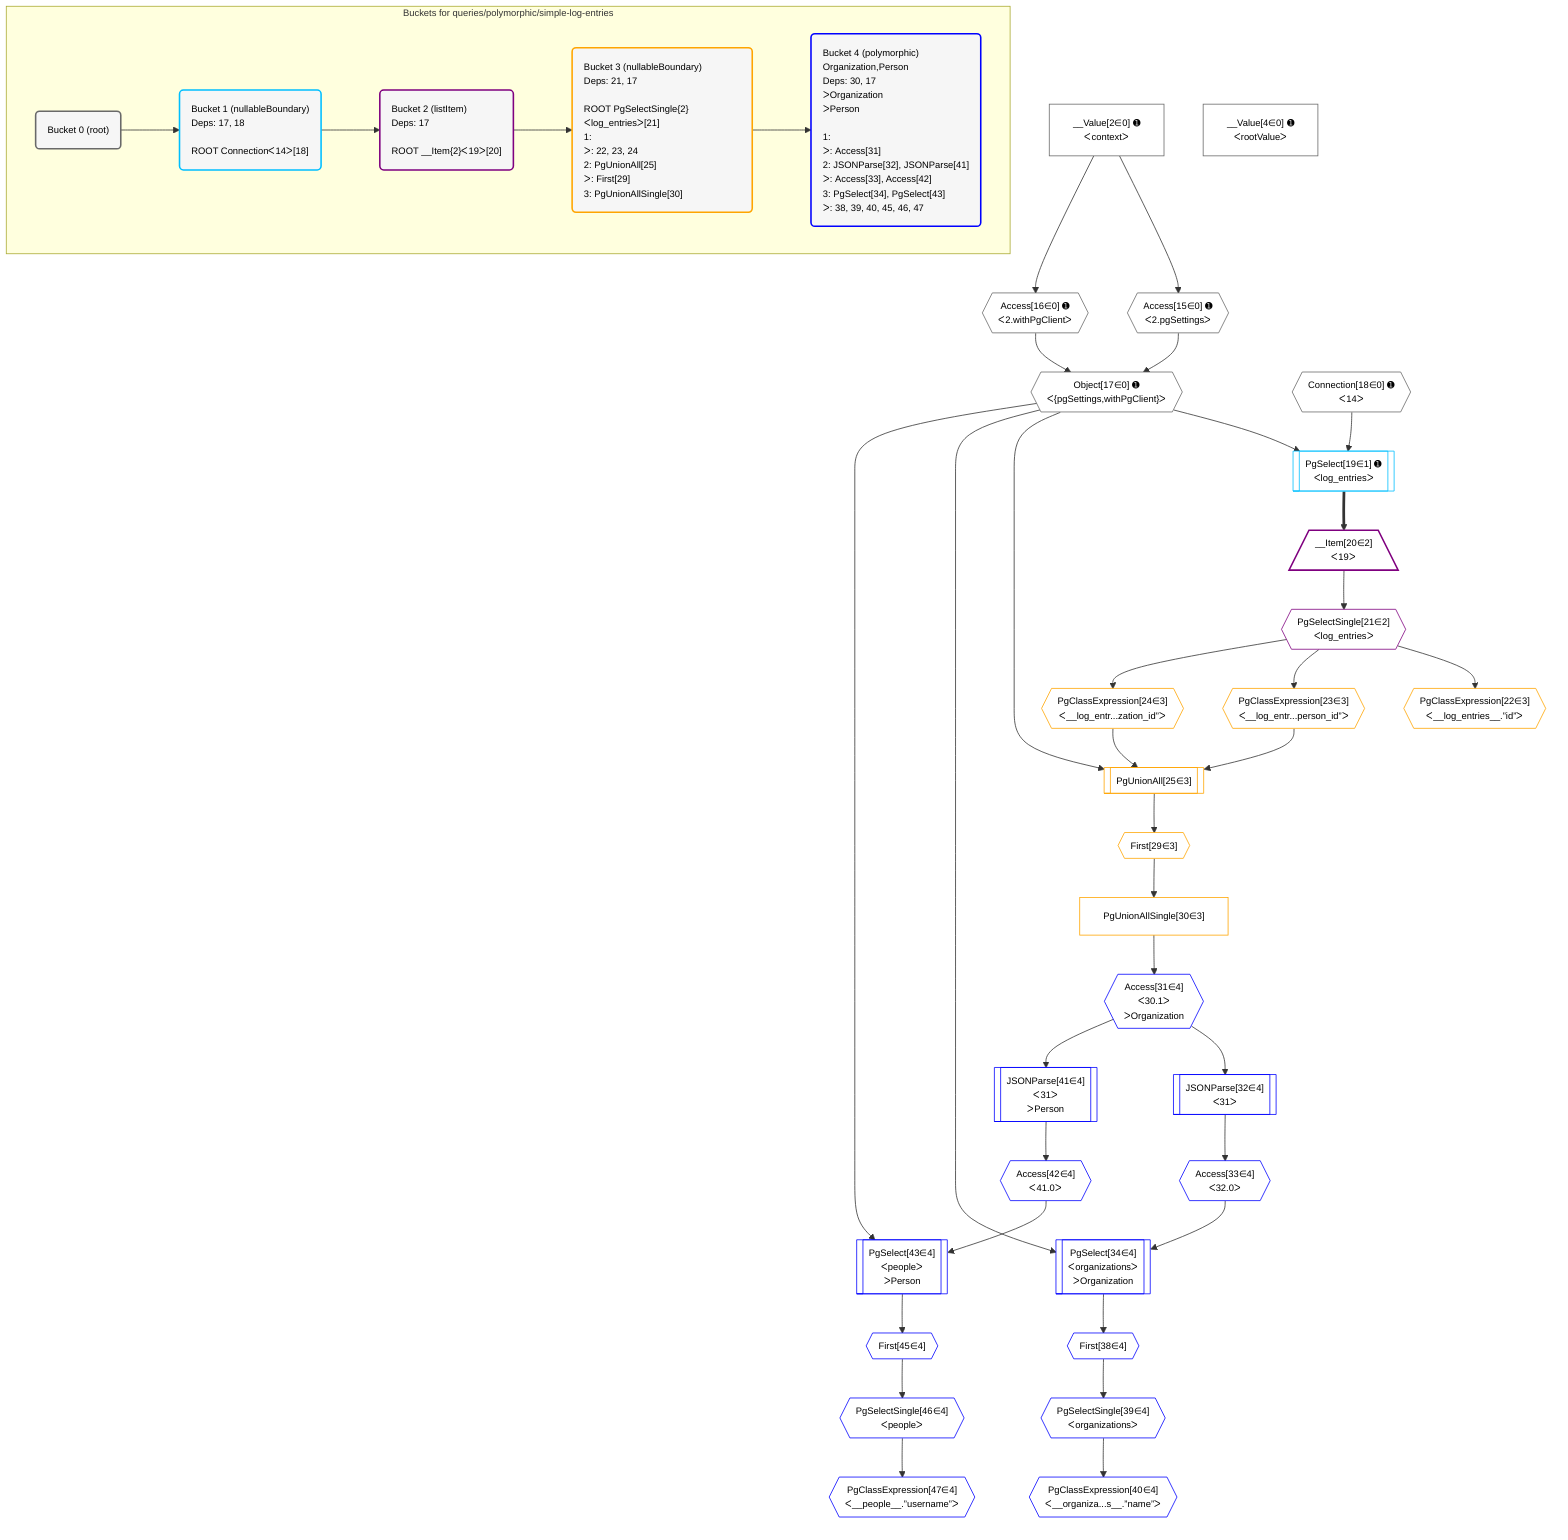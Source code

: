%%{init: {'themeVariables': { 'fontSize': '12px'}}}%%
graph TD
    classDef path fill:#eee,stroke:#000,color:#000
    classDef plan fill:#fff,stroke-width:1px,color:#000
    classDef itemplan fill:#fff,stroke-width:2px,color:#000
    classDef unbatchedplan fill:#dff,stroke-width:1px,color:#000
    classDef sideeffectplan fill:#fcc,stroke-width:2px,color:#000
    classDef bucket fill:#f6f6f6,color:#000,stroke-width:2px,text-align:left


    %% plan dependencies
    Object17{{"Object[17∈0] ➊<br />ᐸ{pgSettings,withPgClient}ᐳ"}}:::plan
    Access15{{"Access[15∈0] ➊<br />ᐸ2.pgSettingsᐳ"}}:::plan
    Access16{{"Access[16∈0] ➊<br />ᐸ2.withPgClientᐳ"}}:::plan
    Access15 & Access16 --> Object17
    __Value2["__Value[2∈0] ➊<br />ᐸcontextᐳ"]:::plan
    __Value2 --> Access15
    __Value2 --> Access16
    __Value4["__Value[4∈0] ➊<br />ᐸrootValueᐳ"]:::plan
    Connection18{{"Connection[18∈0] ➊<br />ᐸ14ᐳ"}}:::plan
    PgSelect19[["PgSelect[19∈1] ➊<br />ᐸlog_entriesᐳ"]]:::plan
    Object17 & Connection18 --> PgSelect19
    __Item20[/"__Item[20∈2]<br />ᐸ19ᐳ"\]:::itemplan
    PgSelect19 ==> __Item20
    PgSelectSingle21{{"PgSelectSingle[21∈2]<br />ᐸlog_entriesᐳ"}}:::plan
    __Item20 --> PgSelectSingle21
    PgUnionAll25[["PgUnionAll[25∈3]"]]:::plan
    PgClassExpression23{{"PgClassExpression[23∈3]<br />ᐸ__log_entr...person_id”ᐳ"}}:::plan
    PgClassExpression24{{"PgClassExpression[24∈3]<br />ᐸ__log_entr...zation_id”ᐳ"}}:::plan
    Object17 & PgClassExpression23 & PgClassExpression24 --> PgUnionAll25
    PgClassExpression22{{"PgClassExpression[22∈3]<br />ᐸ__log_entries__.”id”ᐳ"}}:::plan
    PgSelectSingle21 --> PgClassExpression22
    PgSelectSingle21 --> PgClassExpression23
    PgSelectSingle21 --> PgClassExpression24
    First29{{"First[29∈3]"}}:::plan
    PgUnionAll25 --> First29
    PgUnionAllSingle30["PgUnionAllSingle[30∈3]"]:::plan
    First29 --> PgUnionAllSingle30
    PgSelect34[["PgSelect[34∈4]<br />ᐸorganizationsᐳ<br />ᐳOrganization"]]:::plan
    Access33{{"Access[33∈4]<br />ᐸ32.0ᐳ"}}:::plan
    Object17 & Access33 --> PgSelect34
    PgSelect43[["PgSelect[43∈4]<br />ᐸpeopleᐳ<br />ᐳPerson"]]:::plan
    Access42{{"Access[42∈4]<br />ᐸ41.0ᐳ"}}:::plan
    Object17 & Access42 --> PgSelect43
    Access31{{"Access[31∈4]<br />ᐸ30.1ᐳ<br />ᐳOrganization"}}:::plan
    PgUnionAllSingle30 --> Access31
    JSONParse32[["JSONParse[32∈4]<br />ᐸ31ᐳ"]]:::plan
    Access31 --> JSONParse32
    JSONParse32 --> Access33
    First38{{"First[38∈4]"}}:::plan
    PgSelect34 --> First38
    PgSelectSingle39{{"PgSelectSingle[39∈4]<br />ᐸorganizationsᐳ"}}:::plan
    First38 --> PgSelectSingle39
    PgClassExpression40{{"PgClassExpression[40∈4]<br />ᐸ__organiza...s__.”name”ᐳ"}}:::plan
    PgSelectSingle39 --> PgClassExpression40
    JSONParse41[["JSONParse[41∈4]<br />ᐸ31ᐳ<br />ᐳPerson"]]:::plan
    Access31 --> JSONParse41
    JSONParse41 --> Access42
    First45{{"First[45∈4]"}}:::plan
    PgSelect43 --> First45
    PgSelectSingle46{{"PgSelectSingle[46∈4]<br />ᐸpeopleᐳ"}}:::plan
    First45 --> PgSelectSingle46
    PgClassExpression47{{"PgClassExpression[47∈4]<br />ᐸ__people__.”username”ᐳ"}}:::plan
    PgSelectSingle46 --> PgClassExpression47

    %% define steps

    subgraph "Buckets for queries/polymorphic/simple-log-entries"
    Bucket0("Bucket 0 (root)"):::bucket
    classDef bucket0 stroke:#696969
    class Bucket0,__Value2,__Value4,Access15,Access16,Object17,Connection18 bucket0
    Bucket1("Bucket 1 (nullableBoundary)<br />Deps: 17, 18<br /><br />ROOT Connectionᐸ14ᐳ[18]"):::bucket
    classDef bucket1 stroke:#00bfff
    class Bucket1,PgSelect19 bucket1
    Bucket2("Bucket 2 (listItem)<br />Deps: 17<br /><br />ROOT __Item{2}ᐸ19ᐳ[20]"):::bucket
    classDef bucket2 stroke:#7f007f
    class Bucket2,__Item20,PgSelectSingle21 bucket2
    Bucket3("Bucket 3 (nullableBoundary)<br />Deps: 21, 17<br /><br />ROOT PgSelectSingle{2}ᐸlog_entriesᐳ[21]<br />1: <br />ᐳ: 22, 23, 24<br />2: PgUnionAll[25]<br />ᐳ: First[29]<br />3: PgUnionAllSingle[30]"):::bucket
    classDef bucket3 stroke:#ffa500
    class Bucket3,PgClassExpression22,PgClassExpression23,PgClassExpression24,PgUnionAll25,First29,PgUnionAllSingle30 bucket3
    Bucket4("Bucket 4 (polymorphic)<br />Organization,Person<br />Deps: 30, 17<br />ᐳOrganization<br />ᐳPerson<br /><br />1: <br />ᐳ: Access[31]<br />2: JSONParse[32], JSONParse[41]<br />ᐳ: Access[33], Access[42]<br />3: PgSelect[34], PgSelect[43]<br />ᐳ: 38, 39, 40, 45, 46, 47"):::bucket
    classDef bucket4 stroke:#0000ff
    class Bucket4,Access31,JSONParse32,Access33,PgSelect34,First38,PgSelectSingle39,PgClassExpression40,JSONParse41,Access42,PgSelect43,First45,PgSelectSingle46,PgClassExpression47 bucket4
    Bucket0 --> Bucket1
    Bucket1 --> Bucket2
    Bucket2 --> Bucket3
    Bucket3 --> Bucket4
    end